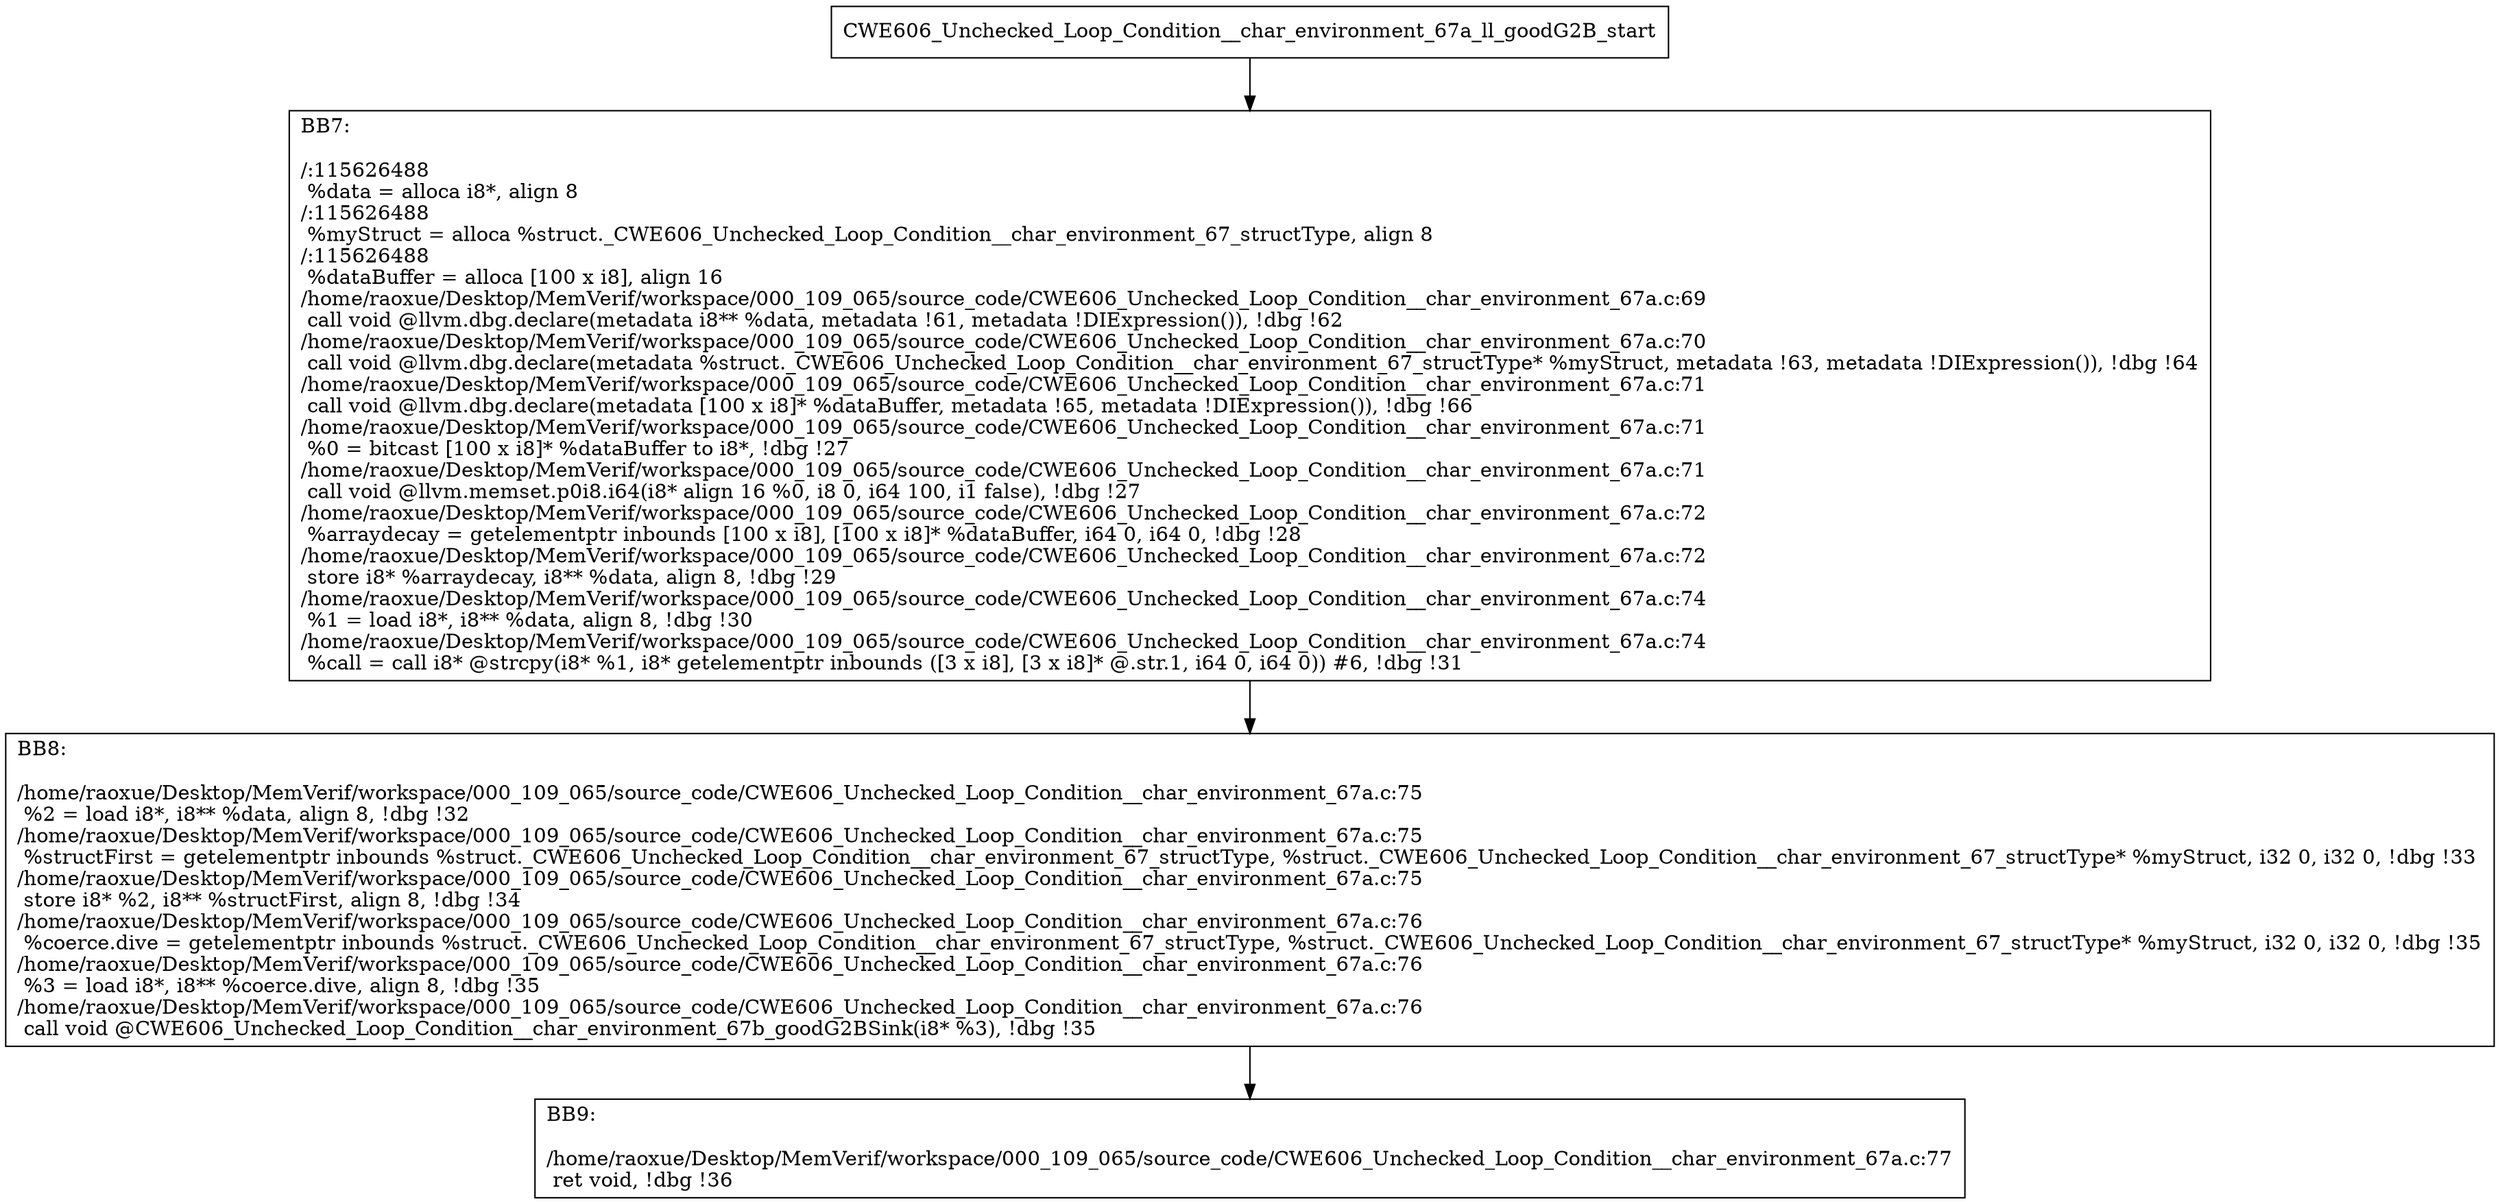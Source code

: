 digraph "CFG for'CWE606_Unchecked_Loop_Condition__char_environment_67a_ll_goodG2B' function" {
	BBCWE606_Unchecked_Loop_Condition__char_environment_67a_ll_goodG2B_start[shape=record,label="{CWE606_Unchecked_Loop_Condition__char_environment_67a_ll_goodG2B_start}"];
	BBCWE606_Unchecked_Loop_Condition__char_environment_67a_ll_goodG2B_start-> CWE606_Unchecked_Loop_Condition__char_environment_67a_ll_goodG2BBB7;
	CWE606_Unchecked_Loop_Condition__char_environment_67a_ll_goodG2BBB7 [shape=record, label="{BB7:\l\l/:115626488\l
  %data = alloca i8*, align 8\l
/:115626488\l
  %myStruct = alloca %struct._CWE606_Unchecked_Loop_Condition__char_environment_67_structType, align 8\l
/:115626488\l
  %dataBuffer = alloca [100 x i8], align 16\l
/home/raoxue/Desktop/MemVerif/workspace/000_109_065/source_code/CWE606_Unchecked_Loop_Condition__char_environment_67a.c:69\l
  call void @llvm.dbg.declare(metadata i8** %data, metadata !61, metadata !DIExpression()), !dbg !62\l
/home/raoxue/Desktop/MemVerif/workspace/000_109_065/source_code/CWE606_Unchecked_Loop_Condition__char_environment_67a.c:70\l
  call void @llvm.dbg.declare(metadata %struct._CWE606_Unchecked_Loop_Condition__char_environment_67_structType* %myStruct, metadata !63, metadata !DIExpression()), !dbg !64\l
/home/raoxue/Desktop/MemVerif/workspace/000_109_065/source_code/CWE606_Unchecked_Loop_Condition__char_environment_67a.c:71\l
  call void @llvm.dbg.declare(metadata [100 x i8]* %dataBuffer, metadata !65, metadata !DIExpression()), !dbg !66\l
/home/raoxue/Desktop/MemVerif/workspace/000_109_065/source_code/CWE606_Unchecked_Loop_Condition__char_environment_67a.c:71\l
  %0 = bitcast [100 x i8]* %dataBuffer to i8*, !dbg !27\l
/home/raoxue/Desktop/MemVerif/workspace/000_109_065/source_code/CWE606_Unchecked_Loop_Condition__char_environment_67a.c:71\l
  call void @llvm.memset.p0i8.i64(i8* align 16 %0, i8 0, i64 100, i1 false), !dbg !27\l
/home/raoxue/Desktop/MemVerif/workspace/000_109_065/source_code/CWE606_Unchecked_Loop_Condition__char_environment_67a.c:72\l
  %arraydecay = getelementptr inbounds [100 x i8], [100 x i8]* %dataBuffer, i64 0, i64 0, !dbg !28\l
/home/raoxue/Desktop/MemVerif/workspace/000_109_065/source_code/CWE606_Unchecked_Loop_Condition__char_environment_67a.c:72\l
  store i8* %arraydecay, i8** %data, align 8, !dbg !29\l
/home/raoxue/Desktop/MemVerif/workspace/000_109_065/source_code/CWE606_Unchecked_Loop_Condition__char_environment_67a.c:74\l
  %1 = load i8*, i8** %data, align 8, !dbg !30\l
/home/raoxue/Desktop/MemVerif/workspace/000_109_065/source_code/CWE606_Unchecked_Loop_Condition__char_environment_67a.c:74\l
  %call = call i8* @strcpy(i8* %1, i8* getelementptr inbounds ([3 x i8], [3 x i8]* @.str.1, i64 0, i64 0)) #6, !dbg !31\l
}"];
	CWE606_Unchecked_Loop_Condition__char_environment_67a_ll_goodG2BBB7-> CWE606_Unchecked_Loop_Condition__char_environment_67a_ll_goodG2BBB8;
	CWE606_Unchecked_Loop_Condition__char_environment_67a_ll_goodG2BBB8 [shape=record, label="{BB8:\l\l/home/raoxue/Desktop/MemVerif/workspace/000_109_065/source_code/CWE606_Unchecked_Loop_Condition__char_environment_67a.c:75\l
  %2 = load i8*, i8** %data, align 8, !dbg !32\l
/home/raoxue/Desktop/MemVerif/workspace/000_109_065/source_code/CWE606_Unchecked_Loop_Condition__char_environment_67a.c:75\l
  %structFirst = getelementptr inbounds %struct._CWE606_Unchecked_Loop_Condition__char_environment_67_structType, %struct._CWE606_Unchecked_Loop_Condition__char_environment_67_structType* %myStruct, i32 0, i32 0, !dbg !33\l
/home/raoxue/Desktop/MemVerif/workspace/000_109_065/source_code/CWE606_Unchecked_Loop_Condition__char_environment_67a.c:75\l
  store i8* %2, i8** %structFirst, align 8, !dbg !34\l
/home/raoxue/Desktop/MemVerif/workspace/000_109_065/source_code/CWE606_Unchecked_Loop_Condition__char_environment_67a.c:76\l
  %coerce.dive = getelementptr inbounds %struct._CWE606_Unchecked_Loop_Condition__char_environment_67_structType, %struct._CWE606_Unchecked_Loop_Condition__char_environment_67_structType* %myStruct, i32 0, i32 0, !dbg !35\l
/home/raoxue/Desktop/MemVerif/workspace/000_109_065/source_code/CWE606_Unchecked_Loop_Condition__char_environment_67a.c:76\l
  %3 = load i8*, i8** %coerce.dive, align 8, !dbg !35\l
/home/raoxue/Desktop/MemVerif/workspace/000_109_065/source_code/CWE606_Unchecked_Loop_Condition__char_environment_67a.c:76\l
  call void @CWE606_Unchecked_Loop_Condition__char_environment_67b_goodG2BSink(i8* %3), !dbg !35\l
}"];
	CWE606_Unchecked_Loop_Condition__char_environment_67a_ll_goodG2BBB8-> CWE606_Unchecked_Loop_Condition__char_environment_67a_ll_goodG2BBB9;
	CWE606_Unchecked_Loop_Condition__char_environment_67a_ll_goodG2BBB9 [shape=record, label="{BB9:\l\l/home/raoxue/Desktop/MemVerif/workspace/000_109_065/source_code/CWE606_Unchecked_Loop_Condition__char_environment_67a.c:77\l
  ret void, !dbg !36\l
}"];
}
